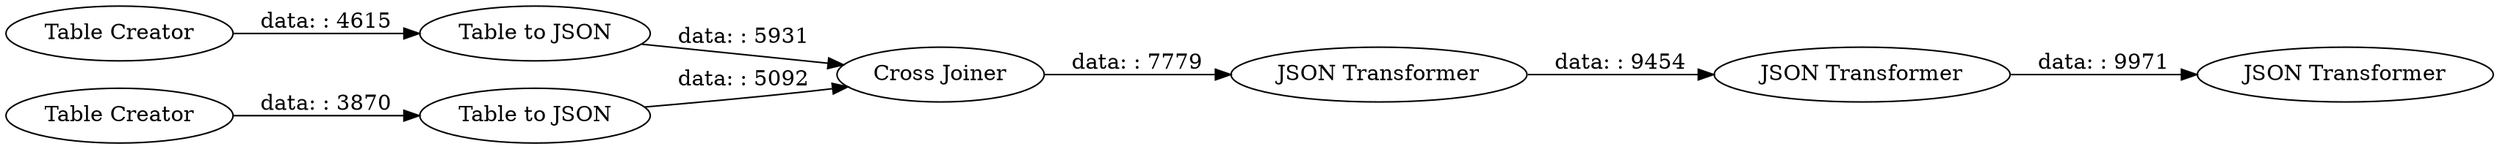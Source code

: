 digraph {
	"5892992313518242533_9" [label="JSON Transformer"]
	"5892992313518242533_8" [label="JSON Transformer"]
	"5892992313518242533_4" [label="Table Creator"]
	"5892992313518242533_10" [label="JSON Transformer"]
	"5892992313518242533_5" [label="Table to JSON"]
	"5892992313518242533_2" [label="Table Creator"]
	"5892992313518242533_3" [label="Table to JSON"]
	"5892992313518242533_6" [label="Cross Joiner"]
	"5892992313518242533_2" -> "5892992313518242533_3" [label="data: : 3870"]
	"5892992313518242533_4" -> "5892992313518242533_5" [label="data: : 4615"]
	"5892992313518242533_5" -> "5892992313518242533_6" [label="data: : 5931"]
	"5892992313518242533_9" -> "5892992313518242533_10" [label="data: : 9971"]
	"5892992313518242533_6" -> "5892992313518242533_8" [label="data: : 7779"]
	"5892992313518242533_3" -> "5892992313518242533_6" [label="data: : 5092"]
	"5892992313518242533_8" -> "5892992313518242533_9" [label="data: : 9454"]
	rankdir=LR
}
